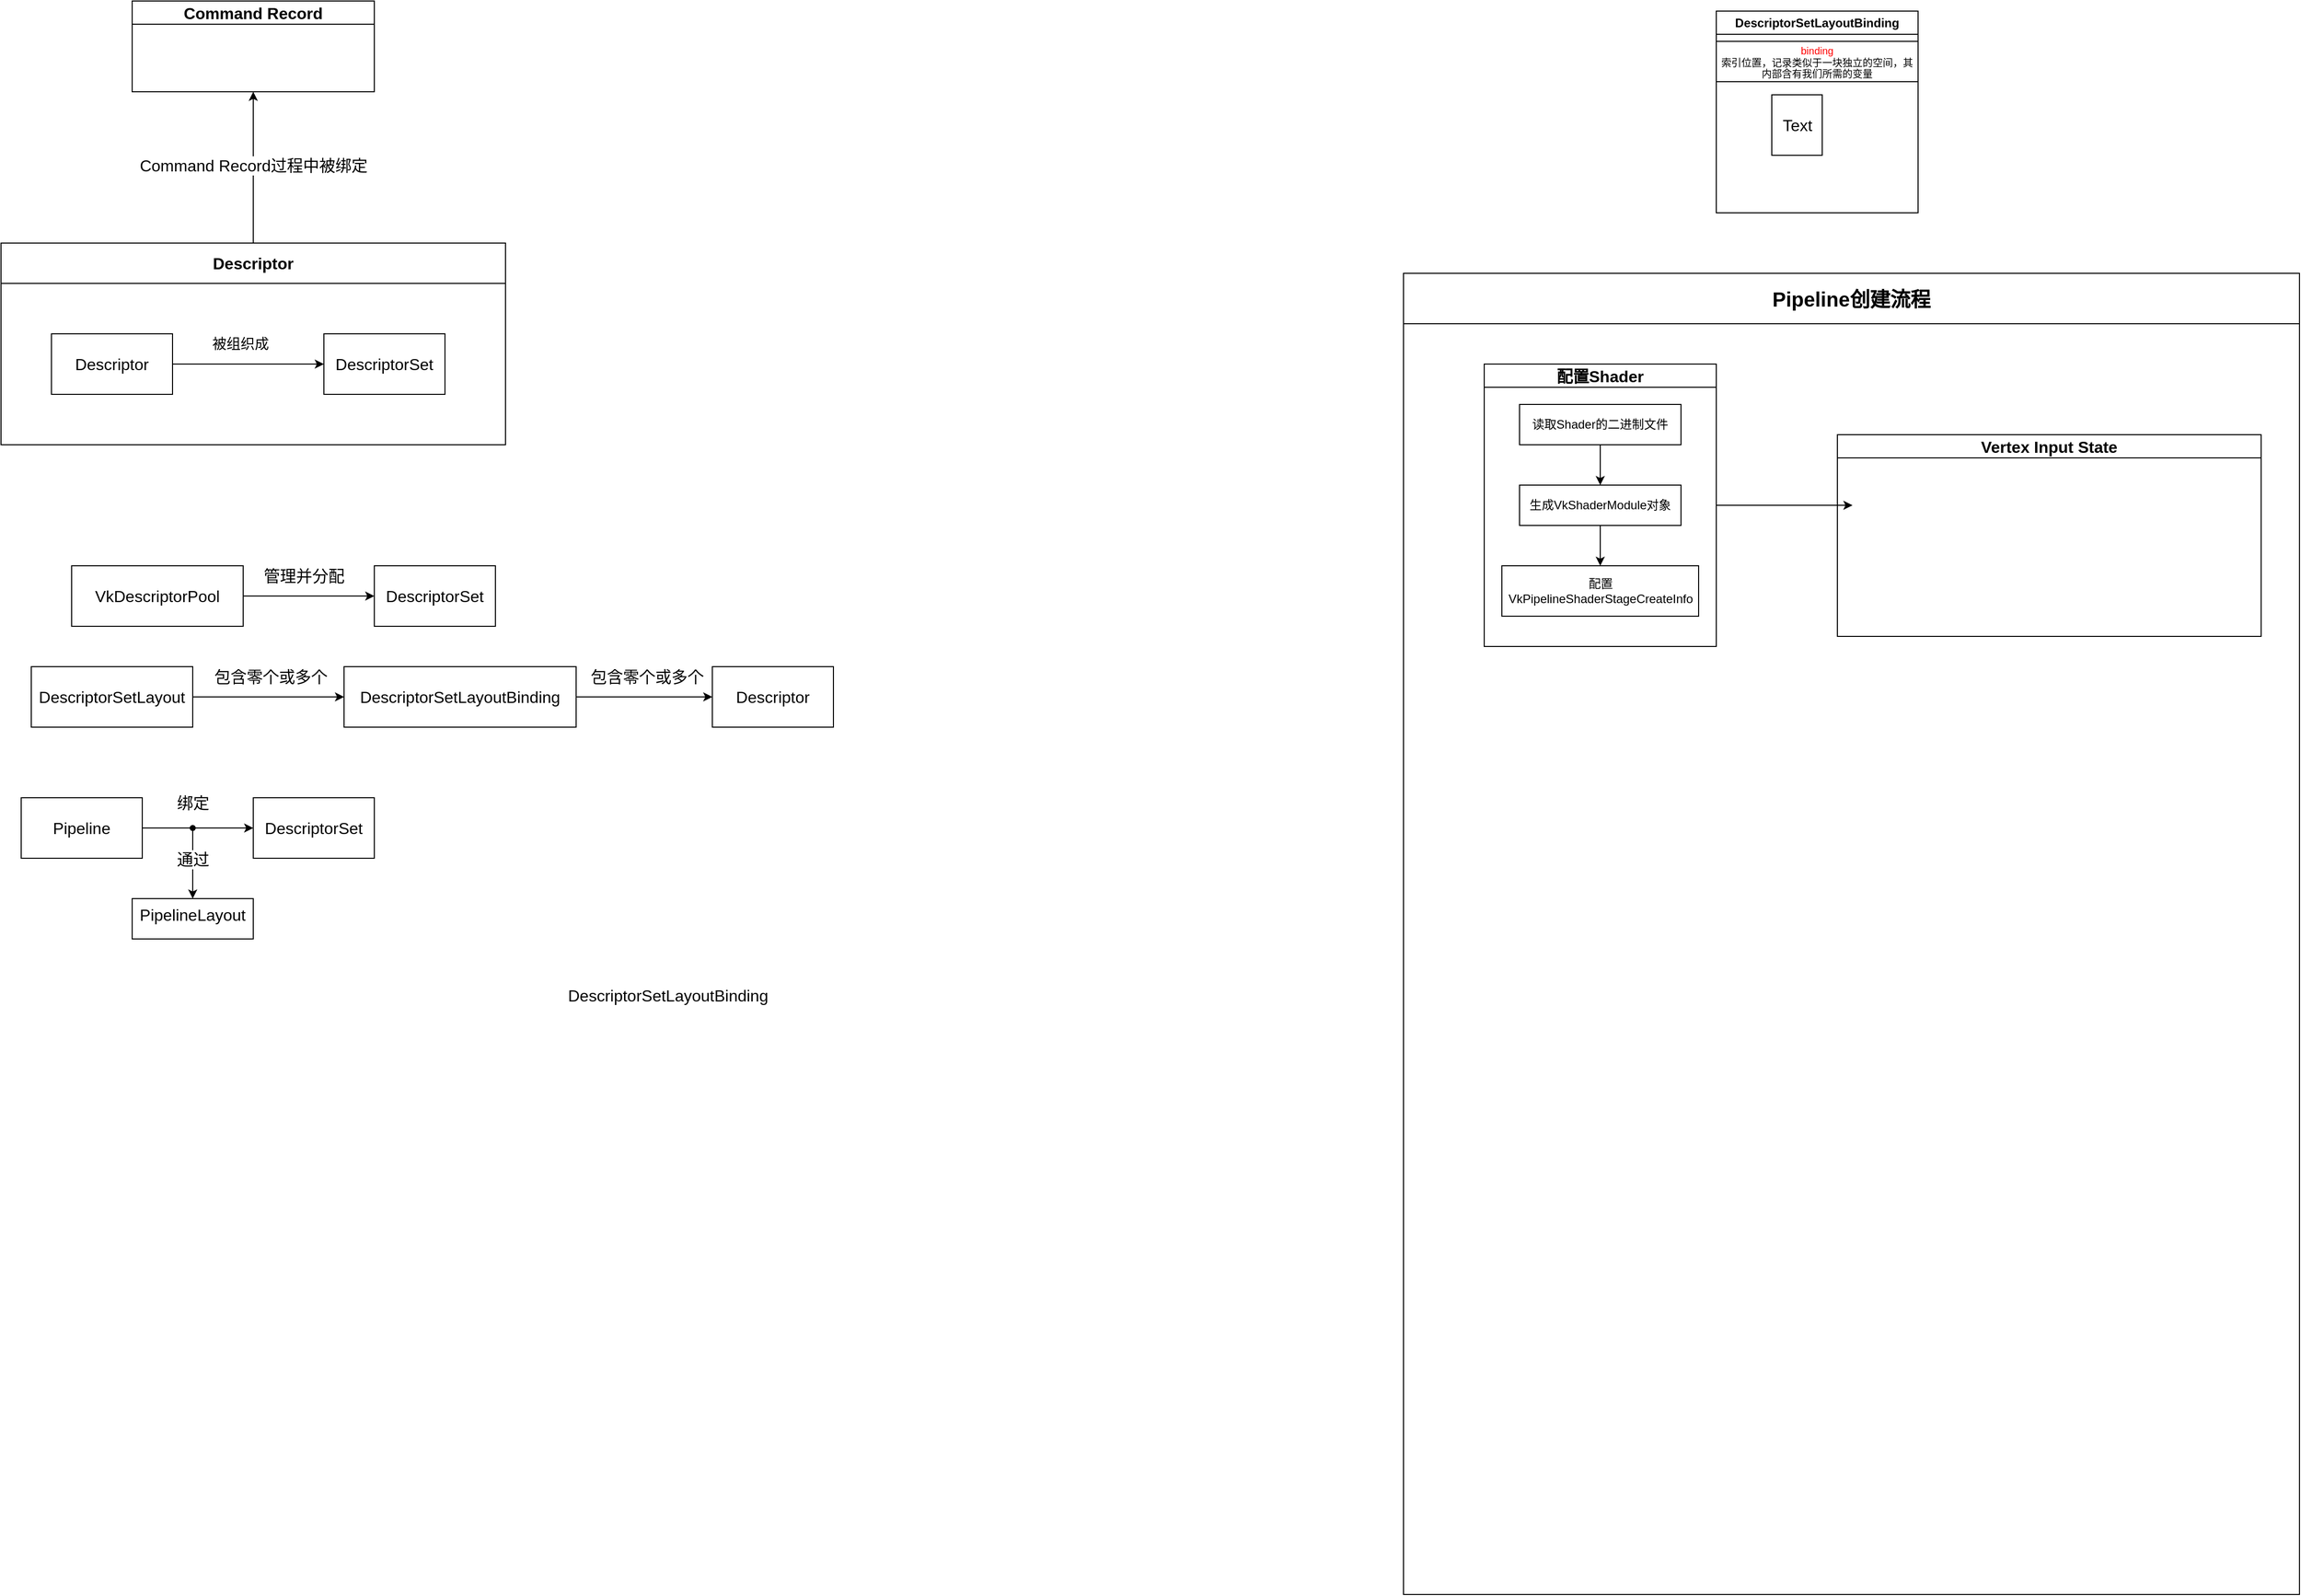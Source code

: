 <mxfile version="22.0.3" type="device">
  <diagram name="第 1 页" id="8TqOEc1U-OTcrwPgRXir">
    <mxGraphModel dx="677" dy="406" grid="1" gridSize="10" guides="1" tooltips="1" connect="1" arrows="1" fold="1" page="1" pageScale="1" pageWidth="1200" pageHeight="1920" math="0" shadow="0">
      <root>
        <mxCell id="0" />
        <mxCell id="1" parent="0" />
        <mxCell id="7Qmgrg5dvZ9SE2UVT4yM-18" style="edgeStyle=orthogonalEdgeStyle;rounded=0;orthogonalLoop=1;jettySize=auto;html=1;entryX=0.5;entryY=1;entryDx=0;entryDy=0;fontFamily=Helvetica;fontSize=16;fontColor=default;startSize=23;" parent="1" source="7Qmgrg5dvZ9SE2UVT4yM-13" target="7Qmgrg5dvZ9SE2UVT4yM-17" edge="1">
          <mxGeometry relative="1" as="geometry" />
        </mxCell>
        <mxCell id="7Qmgrg5dvZ9SE2UVT4yM-20" value="Command Record过程中被绑定" style="edgeLabel;html=1;align=center;verticalAlign=middle;resizable=0;points=[];fontSize=16;fontFamily=Helvetica;fontColor=default;" parent="7Qmgrg5dvZ9SE2UVT4yM-18" vertex="1" connectable="0">
          <mxGeometry x="0.027" relative="1" as="geometry">
            <mxPoint as="offset" />
          </mxGeometry>
        </mxCell>
        <mxCell id="7Qmgrg5dvZ9SE2UVT4yM-13" value="&lt;font style=&quot;font-size: 16px;&quot;&gt;Descriptor&lt;/font&gt;" style="swimlane;whiteSpace=wrap;html=1;rounded=0;strokeColor=default;align=center;verticalAlign=middle;fontFamily=Helvetica;fontSize=12;fontColor=default;fillColor=default;startSize=40;" parent="1" vertex="1">
          <mxGeometry x="70" y="540" width="500" height="200" as="geometry">
            <mxRectangle x="70" y="280" width="140" height="30" as="alternateBounds" />
          </mxGeometry>
        </mxCell>
        <mxCell id="7Qmgrg5dvZ9SE2UVT4yM-12" value="" style="group" parent="7Qmgrg5dvZ9SE2UVT4yM-13" vertex="1" connectable="0">
          <mxGeometry x="70" y="90" width="370" height="60" as="geometry" />
        </mxCell>
        <mxCell id="7Qmgrg5dvZ9SE2UVT4yM-2" value="&lt;font style=&quot;font-size: 16px;&quot;&gt;DescriptorSet&lt;/font&gt;" style="whiteSpace=wrap;html=1;rounded=0;fontStyle=0" parent="7Qmgrg5dvZ9SE2UVT4yM-12" vertex="1">
          <mxGeometry x="250" width="120" height="60" as="geometry" />
        </mxCell>
        <mxCell id="7Qmgrg5dvZ9SE2UVT4yM-14" value="" style="group" parent="7Qmgrg5dvZ9SE2UVT4yM-12" vertex="1" connectable="0">
          <mxGeometry x="-20" width="120" height="60" as="geometry" />
        </mxCell>
        <mxCell id="7Qmgrg5dvZ9SE2UVT4yM-1" value="&lt;font style=&quot;font-size: 16px;&quot;&gt;Descriptor&lt;/font&gt;" style="rounded=0;whiteSpace=wrap;html=1;fontStyle=0" parent="7Qmgrg5dvZ9SE2UVT4yM-14" vertex="1">
          <mxGeometry width="120" height="60" as="geometry" />
        </mxCell>
        <mxCell id="7Qmgrg5dvZ9SE2UVT4yM-3" value="" style="edgeStyle=orthogonalEdgeStyle;rounded=0;orthogonalLoop=1;jettySize=auto;html=1;fontStyle=0" parent="7Qmgrg5dvZ9SE2UVT4yM-12" source="7Qmgrg5dvZ9SE2UVT4yM-1" target="7Qmgrg5dvZ9SE2UVT4yM-2" edge="1">
          <mxGeometry relative="1" as="geometry" />
        </mxCell>
        <mxCell id="7Qmgrg5dvZ9SE2UVT4yM-4" value="&lt;span style=&quot;font-size: 14px;&quot;&gt;被组织成&lt;/span&gt;" style="edgeLabel;html=1;align=center;verticalAlign=middle;resizable=0;points=[];fontStyle=0" parent="7Qmgrg5dvZ9SE2UVT4yM-3" vertex="1" connectable="0">
          <mxGeometry x="-0.3" y="-3" relative="1" as="geometry">
            <mxPoint x="14" y="-23" as="offset" />
          </mxGeometry>
        </mxCell>
        <mxCell id="7Qmgrg5dvZ9SE2UVT4yM-17" value="&lt;font style=&quot;font-size: 16px;&quot;&gt;Command Record&lt;/font&gt;" style="swimlane;whiteSpace=wrap;html=1;rounded=0;strokeColor=default;align=center;verticalAlign=middle;fontFamily=Helvetica;fontSize=16;fontColor=default;startSize=23;fillColor=default;" parent="1" vertex="1">
          <mxGeometry x="200" y="300" width="240" height="90" as="geometry" />
        </mxCell>
        <mxCell id="7Qmgrg5dvZ9SE2UVT4yM-21" value="&lt;font style=&quot;font-size: 16px;&quot;&gt;DescriptorSet&lt;/font&gt;" style="whiteSpace=wrap;html=1;rounded=0;fontStyle=0" parent="1" vertex="1">
          <mxGeometry x="440" y="860" width="120" height="60" as="geometry" />
        </mxCell>
        <mxCell id="7Qmgrg5dvZ9SE2UVT4yM-24" style="edgeStyle=orthogonalEdgeStyle;rounded=0;orthogonalLoop=1;jettySize=auto;html=1;exitX=1;exitY=0.5;exitDx=0;exitDy=0;entryX=0;entryY=0.5;entryDx=0;entryDy=0;fontFamily=Helvetica;fontSize=16;fontColor=default;startSize=23;" parent="1" source="7Qmgrg5dvZ9SE2UVT4yM-22" target="7Qmgrg5dvZ9SE2UVT4yM-21" edge="1">
          <mxGeometry relative="1" as="geometry" />
        </mxCell>
        <mxCell id="7Qmgrg5dvZ9SE2UVT4yM-25" value="管理并分配" style="edgeLabel;html=1;align=center;verticalAlign=middle;resizable=0;points=[];fontSize=16;fontFamily=Helvetica;fontColor=default;" parent="7Qmgrg5dvZ9SE2UVT4yM-24" vertex="1" connectable="0">
          <mxGeometry x="-0.114" y="3" relative="1" as="geometry">
            <mxPoint x="2" y="-17" as="offset" />
          </mxGeometry>
        </mxCell>
        <mxCell id="7Qmgrg5dvZ9SE2UVT4yM-22" value="VkDescriptorPool" style="whiteSpace=wrap;html=1;rounded=0;strokeColor=default;align=center;verticalAlign=middle;fontFamily=Helvetica;fontSize=16;fontColor=default;startSize=23;fillColor=default;" parent="1" vertex="1">
          <mxGeometry x="140" y="860" width="170" height="60" as="geometry" />
        </mxCell>
        <mxCell id="7Qmgrg5dvZ9SE2UVT4yM-28" style="edgeStyle=orthogonalEdgeStyle;rounded=0;orthogonalLoop=1;jettySize=auto;html=1;fontFamily=Helvetica;fontSize=16;fontColor=default;startSize=23;" parent="1" source="7Qmgrg5dvZ9SE2UVT4yM-26" target="7Qmgrg5dvZ9SE2UVT4yM-51" edge="1">
          <mxGeometry relative="1" as="geometry">
            <mxPoint x="450" y="990" as="targetPoint" />
          </mxGeometry>
        </mxCell>
        <mxCell id="7Qmgrg5dvZ9SE2UVT4yM-29" value="包含零个或多个" style="edgeLabel;html=1;align=center;verticalAlign=middle;resizable=0;points=[];fontSize=16;fontFamily=Helvetica;fontColor=default;" parent="7Qmgrg5dvZ9SE2UVT4yM-28" vertex="1" connectable="0">
          <mxGeometry x="-0.287" relative="1" as="geometry">
            <mxPoint x="23" y="-20" as="offset" />
          </mxGeometry>
        </mxCell>
        <mxCell id="7Qmgrg5dvZ9SE2UVT4yM-26" value="DescriptorSetLayout" style="whiteSpace=wrap;html=1;rounded=0;strokeColor=default;align=center;verticalAlign=middle;fontFamily=Helvetica;fontSize=16;fontColor=default;startSize=23;fillColor=default;" parent="1" vertex="1">
          <mxGeometry x="100" y="960" width="160" height="60" as="geometry" />
        </mxCell>
        <mxCell id="7Qmgrg5dvZ9SE2UVT4yM-32" value="" style="edgeStyle=orthogonalEdgeStyle;rounded=0;orthogonalLoop=1;jettySize=auto;html=1;fontFamily=Helvetica;fontSize=16;fontColor=default;startSize=23;" parent="1" source="7Qmgrg5dvZ9SE2UVT4yM-30" target="7Qmgrg5dvZ9SE2UVT4yM-31" edge="1">
          <mxGeometry relative="1" as="geometry" />
        </mxCell>
        <mxCell id="7Qmgrg5dvZ9SE2UVT4yM-30" value="Pipeline" style="whiteSpace=wrap;html=1;rounded=0;strokeColor=default;align=center;verticalAlign=middle;fontFamily=Helvetica;fontSize=16;fontColor=default;startSize=23;fillColor=default;" parent="1" vertex="1">
          <mxGeometry x="90" y="1090" width="120" height="60" as="geometry" />
        </mxCell>
        <mxCell id="7Qmgrg5dvZ9SE2UVT4yM-31" value="DescriptorSet" style="whiteSpace=wrap;html=1;rounded=0;strokeColor=default;align=center;verticalAlign=middle;fontFamily=Helvetica;fontSize=16;fontColor=default;startSize=23;fillColor=default;" parent="1" vertex="1">
          <mxGeometry x="320" y="1090" width="120" height="60" as="geometry" />
        </mxCell>
        <mxCell id="7Qmgrg5dvZ9SE2UVT4yM-33" value="绑定" style="text;html=1;align=center;verticalAlign=middle;resizable=0;points=[];autosize=1;strokeColor=none;fillColor=none;fontSize=16;fontFamily=Helvetica;fontColor=default;" parent="1" vertex="1">
          <mxGeometry x="230" y="1080" width="60" height="30" as="geometry" />
        </mxCell>
        <mxCell id="7Qmgrg5dvZ9SE2UVT4yM-36" value="" style="edgeStyle=orthogonalEdgeStyle;rounded=0;orthogonalLoop=1;jettySize=auto;html=1;fontFamily=Helvetica;fontSize=16;fontColor=default;startSize=23;" parent="1" source="7Qmgrg5dvZ9SE2UVT4yM-34" target="7Qmgrg5dvZ9SE2UVT4yM-35" edge="1">
          <mxGeometry relative="1" as="geometry" />
        </mxCell>
        <mxCell id="7Qmgrg5dvZ9SE2UVT4yM-37" value="通过" style="edgeLabel;html=1;align=center;verticalAlign=middle;resizable=0;points=[];fontSize=16;fontFamily=Helvetica;fontColor=default;" parent="7Qmgrg5dvZ9SE2UVT4yM-36" vertex="1" connectable="0">
          <mxGeometry x="-0.16" y="-3" relative="1" as="geometry">
            <mxPoint x="3" y="1" as="offset" />
          </mxGeometry>
        </mxCell>
        <mxCell id="7Qmgrg5dvZ9SE2UVT4yM-34" value="" style="shape=waypoint;sketch=0;size=6;pointerEvents=1;points=[];fillColor=default;resizable=0;rotatable=0;perimeter=centerPerimeter;snapToPoint=1;verticalAlign=top;labelBackgroundColor=default;rounded=0;strokeColor=default;align=center;fontFamily=Helvetica;fontSize=16;fontColor=default;startSize=23;html=1;" parent="1" vertex="1">
          <mxGeometry x="250" y="1110" width="20" height="20" as="geometry" />
        </mxCell>
        <mxCell id="7Qmgrg5dvZ9SE2UVT4yM-35" value="PipelineLayout" style="whiteSpace=wrap;html=1;fontSize=16;verticalAlign=top;sketch=0;labelBackgroundColor=default;rounded=0;startSize=23;" parent="1" vertex="1">
          <mxGeometry x="200" y="1190" width="120" height="40" as="geometry" />
        </mxCell>
        <mxCell id="7Qmgrg5dvZ9SE2UVT4yM-39" value="DescriptorSetLayoutBinding" style="swimlane;whiteSpace=wrap;html=1;rounded=0;strokeColor=default;align=center;verticalAlign=middle;fontFamily=Helvetica;fontSize=12;fontColor=default;startSize=23;fillColor=default;" parent="1" vertex="1">
          <mxGeometry x="1770" y="310" width="200" height="200" as="geometry" />
        </mxCell>
        <mxCell id="7Qmgrg5dvZ9SE2UVT4yM-45" value="&lt;p style=&quot;line-height: 60%;&quot;&gt;&lt;font style=&quot;font-size: 10px;&quot;&gt;&lt;font color=&quot;#ff0000&quot;&gt;binding&lt;/font&gt;&lt;br&gt;索引位置，记录类似于一块独立的空间，其内部含有我们所需的变量&lt;/font&gt;&lt;/p&gt;" style="rounded=0;whiteSpace=wrap;html=1;strokeColor=default;align=center;verticalAlign=middle;fontFamily=Helvetica;fontSize=16;fontColor=default;startSize=23;fillColor=default;" parent="7Qmgrg5dvZ9SE2UVT4yM-39" vertex="1">
          <mxGeometry y="30" width="200" height="40" as="geometry" />
        </mxCell>
        <mxCell id="7Qmgrg5dvZ9SE2UVT4yM-47" value="&lt;p&gt;Text&lt;/p&gt;" style="text;html=1;align=center;verticalAlign=middle;resizable=0;points=[];autosize=1;strokeColor=default;fillColor=default;fontSize=16;fontFamily=Helvetica;fontColor=default;rounded=0;startSize=23;" parent="1" vertex="1">
          <mxGeometry x="1825" y="393" width="50" height="60" as="geometry" />
        </mxCell>
        <mxCell id="7Qmgrg5dvZ9SE2UVT4yM-55" value="" style="edgeStyle=orthogonalEdgeStyle;rounded=0;orthogonalLoop=1;jettySize=auto;html=1;fontFamily=Helvetica;fontSize=16;fontColor=default;startSize=23;" parent="1" source="7Qmgrg5dvZ9SE2UVT4yM-51" target="7Qmgrg5dvZ9SE2UVT4yM-54" edge="1">
          <mxGeometry relative="1" as="geometry" />
        </mxCell>
        <mxCell id="7Qmgrg5dvZ9SE2UVT4yM-51" value="DescriptorSetLayoutBinding" style="whiteSpace=wrap;html=1;rounded=0;strokeColor=default;align=center;verticalAlign=middle;fontFamily=Helvetica;fontSize=16;fontColor=default;startSize=23;fillColor=default;" parent="1" vertex="1">
          <mxGeometry x="410" y="960" width="230" height="60" as="geometry" />
        </mxCell>
        <mxCell id="7Qmgrg5dvZ9SE2UVT4yM-52" value="DescriptorSetLayoutBinding" style="text;whiteSpace=wrap;fontSize=16;fontFamily=Helvetica;fontColor=default;" parent="1" vertex="1">
          <mxGeometry x="630" y="1270" width="230" height="40" as="geometry" />
        </mxCell>
        <mxCell id="7Qmgrg5dvZ9SE2UVT4yM-54" value="Descriptor" style="whiteSpace=wrap;html=1;fontSize=16;rounded=0;startSize=23;" parent="1" vertex="1">
          <mxGeometry x="775" y="960" width="120" height="60" as="geometry" />
        </mxCell>
        <mxCell id="7Qmgrg5dvZ9SE2UVT4yM-56" value="包含零个或多个" style="edgeLabel;html=1;align=center;verticalAlign=middle;resizable=0;points=[];fontSize=16;fontFamily=Helvetica;fontColor=default;" parent="1" vertex="1" connectable="0">
          <mxGeometry x="710.003" y="970" as="geometry" />
        </mxCell>
        <mxCell id="fTpNi_U3fnunT0Ze4-xp-1" value="&lt;font style=&quot;font-size: 20px;&quot;&gt;Pipeline创建流程&lt;/font&gt;" style="swimlane;whiteSpace=wrap;html=1;rounded=0;strokeColor=default;align=center;verticalAlign=middle;fontFamily=Helvetica;fontSize=12;fontColor=default;startSize=50;fillColor=default;" vertex="1" parent="1">
          <mxGeometry x="1460" y="570" width="888" height="1310" as="geometry" />
        </mxCell>
        <mxCell id="fTpNi_U3fnunT0Ze4-xp-11" value="" style="edgeStyle=orthogonalEdgeStyle;rounded=0;orthogonalLoop=1;jettySize=auto;html=1;" edge="1" parent="fTpNi_U3fnunT0Ze4-xp-1" source="fTpNi_U3fnunT0Ze4-xp-3">
          <mxGeometry relative="1" as="geometry">
            <mxPoint x="445" y="230" as="targetPoint" />
          </mxGeometry>
        </mxCell>
        <mxCell id="fTpNi_U3fnunT0Ze4-xp-3" value="&lt;font style=&quot;font-size: 16px;&quot;&gt;配置Shader&lt;/font&gt;" style="swimlane;whiteSpace=wrap;html=1;rounded=0;strokeColor=default;align=center;verticalAlign=middle;fontFamily=Helvetica;fontSize=12;fontColor=default;startSize=23;fillColor=default;" vertex="1" parent="fTpNi_U3fnunT0Ze4-xp-1">
          <mxGeometry x="80" y="90" width="230" height="280" as="geometry" />
        </mxCell>
        <mxCell id="fTpNi_U3fnunT0Ze4-xp-8" style="edgeStyle=orthogonalEdgeStyle;rounded=0;orthogonalLoop=1;jettySize=auto;html=1;exitX=0.5;exitY=1;exitDx=0;exitDy=0;entryX=0.5;entryY=0;entryDx=0;entryDy=0;" edge="1" parent="fTpNi_U3fnunT0Ze4-xp-3" source="fTpNi_U3fnunT0Ze4-xp-4" target="fTpNi_U3fnunT0Ze4-xp-5">
          <mxGeometry relative="1" as="geometry" />
        </mxCell>
        <mxCell id="fTpNi_U3fnunT0Ze4-xp-4" value="读取Shader的二进制文件" style="whiteSpace=wrap;html=1;" vertex="1" parent="fTpNi_U3fnunT0Ze4-xp-3">
          <mxGeometry x="35" y="40" width="160" height="40" as="geometry" />
        </mxCell>
        <mxCell id="fTpNi_U3fnunT0Ze4-xp-9" style="edgeStyle=orthogonalEdgeStyle;rounded=0;orthogonalLoop=1;jettySize=auto;html=1;" edge="1" parent="fTpNi_U3fnunT0Ze4-xp-3" source="fTpNi_U3fnunT0Ze4-xp-5" target="fTpNi_U3fnunT0Ze4-xp-6">
          <mxGeometry relative="1" as="geometry" />
        </mxCell>
        <mxCell id="fTpNi_U3fnunT0Ze4-xp-5" value="生成VkShaderModule对象" style="whiteSpace=wrap;html=1;" vertex="1" parent="fTpNi_U3fnunT0Ze4-xp-3">
          <mxGeometry x="35" y="120" width="160" height="40" as="geometry" />
        </mxCell>
        <mxCell id="fTpNi_U3fnunT0Ze4-xp-6" value="配置VkPipelineShaderStageCreateInfo" style="whiteSpace=wrap;html=1;" vertex="1" parent="fTpNi_U3fnunT0Ze4-xp-3">
          <mxGeometry x="17.5" y="200" width="195" height="50" as="geometry" />
        </mxCell>
        <mxCell id="fTpNi_U3fnunT0Ze4-xp-13" value="&lt;font style=&quot;font-size: 16px;&quot;&gt;Vertex Input State&lt;/font&gt;" style="swimlane;whiteSpace=wrap;html=1;rounded=0;strokeColor=default;align=center;verticalAlign=middle;fontFamily=Helvetica;fontSize=12;fontColor=default;startSize=23;fillColor=default;" vertex="1" parent="fTpNi_U3fnunT0Ze4-xp-1">
          <mxGeometry x="430" y="160" width="420" height="200" as="geometry" />
        </mxCell>
      </root>
    </mxGraphModel>
  </diagram>
</mxfile>
